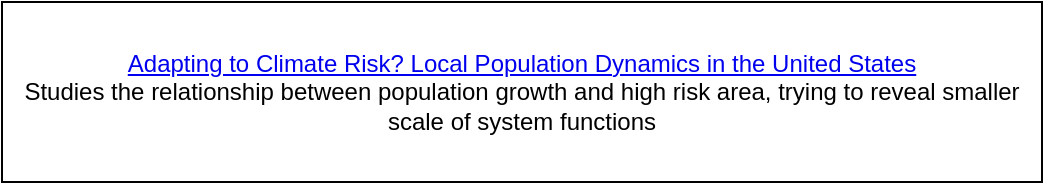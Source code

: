 <mxfile version="27.1.0">
  <diagram name="第 1 页" id="oopn0pdFhTOcJvkMdKDm">
    <mxGraphModel dx="946" dy="563" grid="1" gridSize="10" guides="1" tooltips="1" connect="1" arrows="1" fold="1" page="1" pageScale="1" pageWidth="827" pageHeight="1169" math="0" shadow="0">
      <root>
        <mxCell id="0" />
        <mxCell id="1" parent="0" />
        <mxCell id="X0_J-GMt4GQheTyJbu3o-1" value="&lt;a href=&quot;https://link.springer.com/article/10.101/s41885-024-00141-9&quot;&gt;Adapting to Climate Risk? Local Population Dynamics in the United States&lt;/a&gt;&lt;div&gt;Studies the relationship between population growth and high risk area, trying to reveal smaller scale of system functions&lt;/div&gt;" style="rounded=0;whiteSpace=wrap;html=1;" vertex="1" parent="1">
          <mxGeometry x="40" y="10" width="520" height="90" as="geometry" />
        </mxCell>
      </root>
    </mxGraphModel>
  </diagram>
</mxfile>
